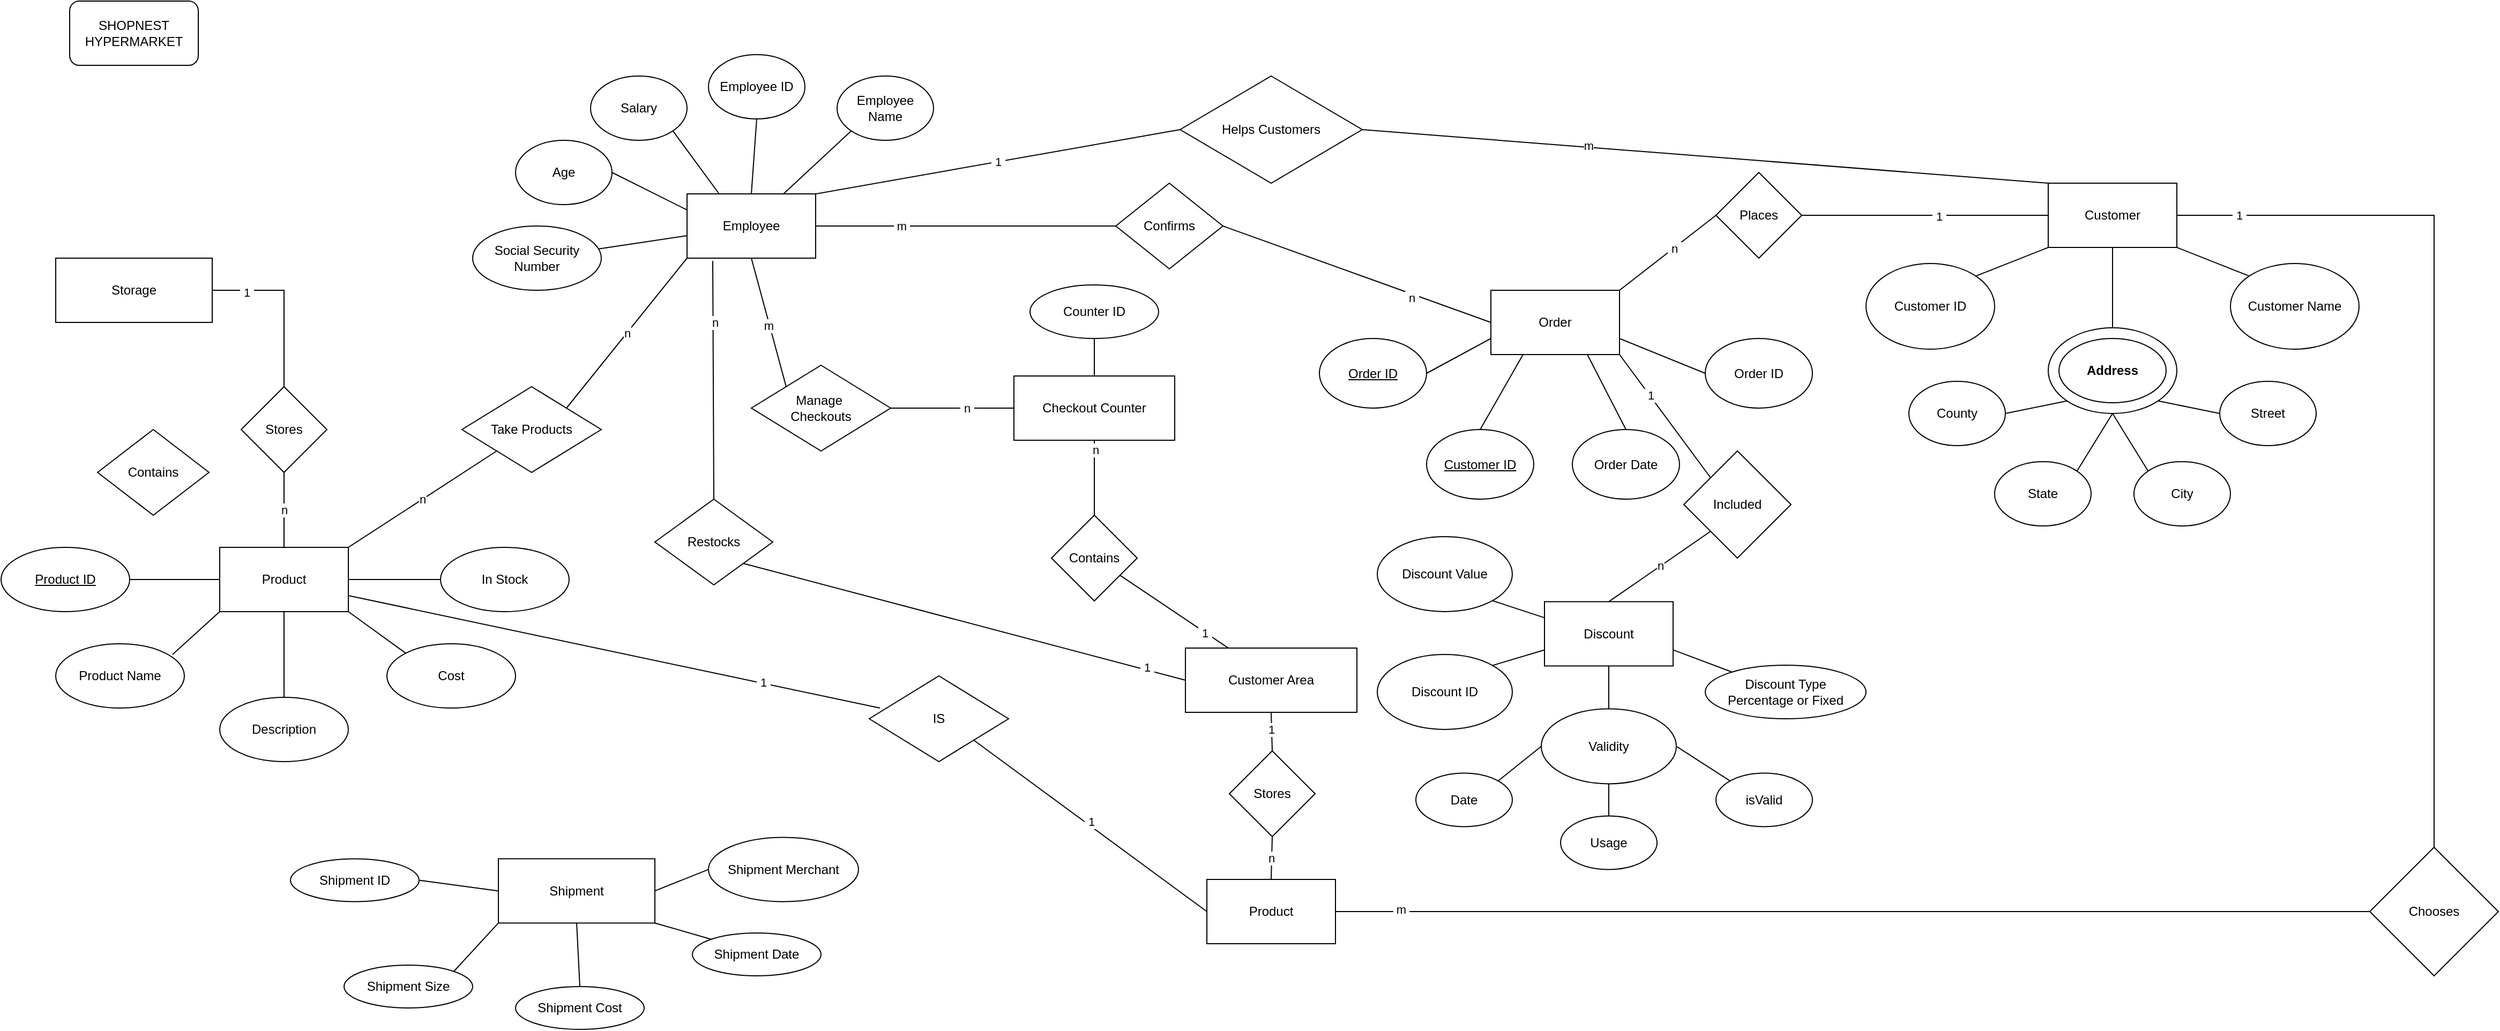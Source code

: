 <mxfile version="26.2.8">
  <diagram id="C5RBs43oDa-KdzZeNtuy" name="Page-1">
    <mxGraphModel dx="746" dy="406" grid="1" gridSize="10" guides="1" tooltips="1" connect="1" arrows="1" fold="1" page="1" pageScale="1" pageWidth="827" pageHeight="1169" math="0" shadow="0">
      <root>
        <mxCell id="WIyWlLk6GJQsqaUBKTNV-0" />
        <mxCell id="WIyWlLk6GJQsqaUBKTNV-1" parent="WIyWlLk6GJQsqaUBKTNV-0" />
        <mxCell id="JDoU0mqT-Fxx7BkTyrQs-37" value="SHOPNEST&lt;div&gt;HYPERMARKET&lt;/div&gt;" style="rounded=1;whiteSpace=wrap;html=1;" vertex="1" parent="WIyWlLk6GJQsqaUBKTNV-1">
          <mxGeometry x="354" y="30" width="120" height="60" as="geometry" />
        </mxCell>
        <mxCell id="JDoU0mqT-Fxx7BkTyrQs-38" value="Storage" style="rounded=0;whiteSpace=wrap;html=1;" vertex="1" parent="WIyWlLk6GJQsqaUBKTNV-1">
          <mxGeometry x="341" y="270" width="146" height="60" as="geometry" />
        </mxCell>
        <mxCell id="JDoU0mqT-Fxx7BkTyrQs-40" value="&lt;u&gt;Product ID&lt;/u&gt;" style="ellipse;whiteSpace=wrap;html=1;" vertex="1" parent="WIyWlLk6GJQsqaUBKTNV-1">
          <mxGeometry x="290" y="540" width="120" height="60" as="geometry" />
        </mxCell>
        <mxCell id="JDoU0mqT-Fxx7BkTyrQs-47" value="Product Name" style="ellipse;whiteSpace=wrap;html=1;" vertex="1" parent="WIyWlLk6GJQsqaUBKTNV-1">
          <mxGeometry x="341" y="630" width="120" height="60" as="geometry" />
        </mxCell>
        <mxCell id="JDoU0mqT-Fxx7BkTyrQs-48" value="Cost" style="ellipse;whiteSpace=wrap;html=1;" vertex="1" parent="WIyWlLk6GJQsqaUBKTNV-1">
          <mxGeometry x="650" y="630" width="120" height="60" as="geometry" />
        </mxCell>
        <mxCell id="JDoU0mqT-Fxx7BkTyrQs-49" value="In Stock" style="ellipse;whiteSpace=wrap;html=1;" vertex="1" parent="WIyWlLk6GJQsqaUBKTNV-1">
          <mxGeometry x="700" y="540" width="120" height="60" as="geometry" />
        </mxCell>
        <mxCell id="JDoU0mqT-Fxx7BkTyrQs-50" value="Description" style="ellipse;whiteSpace=wrap;html=1;" vertex="1" parent="WIyWlLk6GJQsqaUBKTNV-1">
          <mxGeometry x="494" y="680" width="120" height="60" as="geometry" />
        </mxCell>
        <mxCell id="JDoU0mqT-Fxx7BkTyrQs-74" style="edgeStyle=orthogonalEdgeStyle;rounded=0;orthogonalLoop=1;jettySize=auto;html=1;exitX=0.5;exitY=1;exitDx=0;exitDy=0;entryX=0.5;entryY=0;entryDx=0;entryDy=0;endArrow=none;startFill=0;" edge="1" parent="WIyWlLk6GJQsqaUBKTNV-1" source="JDoU0mqT-Fxx7BkTyrQs-58" target="JDoU0mqT-Fxx7BkTyrQs-60">
          <mxGeometry relative="1" as="geometry" />
        </mxCell>
        <mxCell id="JDoU0mqT-Fxx7BkTyrQs-170" style="edgeStyle=orthogonalEdgeStyle;rounded=0;orthogonalLoop=1;jettySize=auto;html=1;exitX=1;exitY=0.5;exitDx=0;exitDy=0;endArrow=none;startFill=0;entryX=0.5;entryY=0;entryDx=0;entryDy=0;" edge="1" parent="WIyWlLk6GJQsqaUBKTNV-1" source="JDoU0mqT-Fxx7BkTyrQs-58" target="JDoU0mqT-Fxx7BkTyrQs-172">
          <mxGeometry relative="1" as="geometry">
            <mxPoint x="2560" y="770.0" as="targetPoint" />
          </mxGeometry>
        </mxCell>
        <mxCell id="JDoU0mqT-Fxx7BkTyrQs-173" value="&amp;nbsp;1&amp;nbsp;" style="edgeLabel;html=1;align=center;verticalAlign=middle;resizable=0;points=[];" vertex="1" connectable="0" parent="JDoU0mqT-Fxx7BkTyrQs-170">
          <mxGeometry x="-0.861" relative="1" as="geometry">
            <mxPoint as="offset" />
          </mxGeometry>
        </mxCell>
        <mxCell id="JDoU0mqT-Fxx7BkTyrQs-58" value="Customer" style="rounded=0;whiteSpace=wrap;html=1;" vertex="1" parent="WIyWlLk6GJQsqaUBKTNV-1">
          <mxGeometry x="2200" y="200" width="120" height="60" as="geometry" />
        </mxCell>
        <mxCell id="JDoU0mqT-Fxx7BkTyrQs-63" value="" style="group" vertex="1" connectable="0" parent="WIyWlLk6GJQsqaUBKTNV-1">
          <mxGeometry x="2200" y="335" width="120" height="80" as="geometry" />
        </mxCell>
        <mxCell id="JDoU0mqT-Fxx7BkTyrQs-60" value="" style="ellipse;whiteSpace=wrap;html=1;fontStyle=1" vertex="1" parent="JDoU0mqT-Fxx7BkTyrQs-63">
          <mxGeometry width="120" height="80" as="geometry" />
        </mxCell>
        <mxCell id="JDoU0mqT-Fxx7BkTyrQs-59" value="Address" style="ellipse;whiteSpace=wrap;html=1;fontStyle=1" vertex="1" parent="JDoU0mqT-Fxx7BkTyrQs-63">
          <mxGeometry x="10" y="10" width="100" height="60" as="geometry" />
        </mxCell>
        <mxCell id="JDoU0mqT-Fxx7BkTyrQs-64" value="Street" style="ellipse;whiteSpace=wrap;html=1;" vertex="1" parent="WIyWlLk6GJQsqaUBKTNV-1">
          <mxGeometry x="2360" y="385" width="90" height="60" as="geometry" />
        </mxCell>
        <mxCell id="JDoU0mqT-Fxx7BkTyrQs-67" value="State" style="ellipse;whiteSpace=wrap;html=1;" vertex="1" parent="WIyWlLk6GJQsqaUBKTNV-1">
          <mxGeometry x="2150" y="460" width="90" height="60" as="geometry" />
        </mxCell>
        <mxCell id="JDoU0mqT-Fxx7BkTyrQs-68" value="City" style="ellipse;whiteSpace=wrap;html=1;" vertex="1" parent="WIyWlLk6GJQsqaUBKTNV-1">
          <mxGeometry x="2280" y="460" width="90" height="60" as="geometry" />
        </mxCell>
        <mxCell id="JDoU0mqT-Fxx7BkTyrQs-69" value="County" style="ellipse;whiteSpace=wrap;html=1;" vertex="1" parent="WIyWlLk6GJQsqaUBKTNV-1">
          <mxGeometry x="2070" y="385" width="90" height="60" as="geometry" />
        </mxCell>
        <mxCell id="JDoU0mqT-Fxx7BkTyrQs-70" value="" style="endArrow=none;html=1;rounded=0;exitX=0;exitY=1;exitDx=0;exitDy=0;entryX=1;entryY=0.5;entryDx=0;entryDy=0;startFill=0;" edge="1" parent="WIyWlLk6GJQsqaUBKTNV-1" source="JDoU0mqT-Fxx7BkTyrQs-60" target="JDoU0mqT-Fxx7BkTyrQs-69">
          <mxGeometry width="50" height="50" relative="1" as="geometry">
            <mxPoint x="1930" y="555" as="sourcePoint" />
            <mxPoint x="1980" y="505" as="targetPoint" />
          </mxGeometry>
        </mxCell>
        <mxCell id="JDoU0mqT-Fxx7BkTyrQs-71" value="" style="endArrow=none;html=1;rounded=0;exitX=1;exitY=1;exitDx=0;exitDy=0;entryX=0;entryY=0.5;entryDx=0;entryDy=0;startFill=0;" edge="1" parent="WIyWlLk6GJQsqaUBKTNV-1" source="JDoU0mqT-Fxx7BkTyrQs-60" target="JDoU0mqT-Fxx7BkTyrQs-64">
          <mxGeometry width="50" height="50" relative="1" as="geometry">
            <mxPoint x="2210" y="595" as="sourcePoint" />
            <mxPoint x="2260" y="545" as="targetPoint" />
          </mxGeometry>
        </mxCell>
        <mxCell id="JDoU0mqT-Fxx7BkTyrQs-72" value="" style="endArrow=none;html=1;rounded=0;exitX=0.5;exitY=1;exitDx=0;exitDy=0;entryX=1;entryY=0;entryDx=0;entryDy=0;startFill=0;" edge="1" parent="WIyWlLk6GJQsqaUBKTNV-1" source="JDoU0mqT-Fxx7BkTyrQs-60" target="JDoU0mqT-Fxx7BkTyrQs-67">
          <mxGeometry width="50" height="50" relative="1" as="geometry">
            <mxPoint x="2220" y="605" as="sourcePoint" />
            <mxPoint x="2270" y="555" as="targetPoint" />
          </mxGeometry>
        </mxCell>
        <mxCell id="JDoU0mqT-Fxx7BkTyrQs-73" value="" style="endArrow=none;html=1;rounded=0;exitX=0.5;exitY=1;exitDx=0;exitDy=0;entryX=0;entryY=0;entryDx=0;entryDy=0;startFill=0;" edge="1" parent="WIyWlLk6GJQsqaUBKTNV-1" source="JDoU0mqT-Fxx7BkTyrQs-60" target="JDoU0mqT-Fxx7BkTyrQs-68">
          <mxGeometry width="50" height="50" relative="1" as="geometry">
            <mxPoint x="2250" y="655" as="sourcePoint" />
            <mxPoint x="2300" y="605" as="targetPoint" />
          </mxGeometry>
        </mxCell>
        <mxCell id="JDoU0mqT-Fxx7BkTyrQs-75" value="Customer ID" style="ellipse;whiteSpace=wrap;html=1;" vertex="1" parent="WIyWlLk6GJQsqaUBKTNV-1">
          <mxGeometry x="2030" y="275" width="120" height="80" as="geometry" />
        </mxCell>
        <mxCell id="JDoU0mqT-Fxx7BkTyrQs-77" value="" style="endArrow=none;html=1;rounded=0;exitX=0;exitY=1;exitDx=0;exitDy=0;entryX=1;entryY=0;entryDx=0;entryDy=0;startFill=0;" edge="1" parent="WIyWlLk6GJQsqaUBKTNV-1" source="JDoU0mqT-Fxx7BkTyrQs-58" target="JDoU0mqT-Fxx7BkTyrQs-75">
          <mxGeometry width="50" height="50" relative="1" as="geometry">
            <mxPoint x="2290" y="355" as="sourcePoint" />
            <mxPoint x="2340" y="305" as="targetPoint" />
          </mxGeometry>
        </mxCell>
        <mxCell id="JDoU0mqT-Fxx7BkTyrQs-78" value="Customer Name" style="ellipse;whiteSpace=wrap;html=1;" vertex="1" parent="WIyWlLk6GJQsqaUBKTNV-1">
          <mxGeometry x="2370" y="275" width="120" height="80" as="geometry" />
        </mxCell>
        <mxCell id="JDoU0mqT-Fxx7BkTyrQs-79" value="" style="endArrow=none;html=1;rounded=0;exitX=1;exitY=1;exitDx=0;exitDy=0;entryX=0;entryY=0;entryDx=0;entryDy=0;startFill=0;" edge="1" parent="WIyWlLk6GJQsqaUBKTNV-1" source="JDoU0mqT-Fxx7BkTyrQs-58" target="JDoU0mqT-Fxx7BkTyrQs-78">
          <mxGeometry width="50" height="50" relative="1" as="geometry">
            <mxPoint x="2380" y="275" as="sourcePoint" />
            <mxPoint x="2430" y="225" as="targetPoint" />
          </mxGeometry>
        </mxCell>
        <mxCell id="JDoU0mqT-Fxx7BkTyrQs-81" value="Product" style="rounded=0;whiteSpace=wrap;html=1;" vertex="1" parent="WIyWlLk6GJQsqaUBKTNV-1">
          <mxGeometry x="494" y="540" width="120" height="60" as="geometry" />
        </mxCell>
        <mxCell id="JDoU0mqT-Fxx7BkTyrQs-82" value="Stores" style="rhombus;whiteSpace=wrap;html=1;" vertex="1" parent="WIyWlLk6GJQsqaUBKTNV-1">
          <mxGeometry x="514" y="390" width="80" height="80" as="geometry" />
        </mxCell>
        <mxCell id="JDoU0mqT-Fxx7BkTyrQs-195" value="" style="rounded=0;orthogonalLoop=1;jettySize=auto;html=1;endArrow=none;startFill=0;" edge="1" parent="WIyWlLk6GJQsqaUBKTNV-1" source="JDoU0mqT-Fxx7BkTyrQs-88" target="JDoU0mqT-Fxx7BkTyrQs-193">
          <mxGeometry relative="1" as="geometry" />
        </mxCell>
        <mxCell id="JDoU0mqT-Fxx7BkTyrQs-88" value="Employee" style="rounded=0;whiteSpace=wrap;html=1;" vertex="1" parent="WIyWlLk6GJQsqaUBKTNV-1">
          <mxGeometry x="930" y="210" width="120" height="60" as="geometry" />
        </mxCell>
        <mxCell id="JDoU0mqT-Fxx7BkTyrQs-89" value="Customer Area" style="rounded=0;whiteSpace=wrap;html=1;" vertex="1" parent="WIyWlLk6GJQsqaUBKTNV-1">
          <mxGeometry x="1395" y="634" width="160" height="60" as="geometry" />
        </mxCell>
        <mxCell id="JDoU0mqT-Fxx7BkTyrQs-90" value="Take Products" style="rhombus;whiteSpace=wrap;html=1;" vertex="1" parent="WIyWlLk6GJQsqaUBKTNV-1">
          <mxGeometry x="720" y="390" width="130" height="80" as="geometry" />
        </mxCell>
        <mxCell id="JDoU0mqT-Fxx7BkTyrQs-92" value="" style="endArrow=none;html=1;rounded=0;entryX=1;entryY=0.5;entryDx=0;entryDy=0;exitX=0;exitY=0.5;exitDx=0;exitDy=0;" edge="1" parent="WIyWlLk6GJQsqaUBKTNV-1" source="JDoU0mqT-Fxx7BkTyrQs-81" target="JDoU0mqT-Fxx7BkTyrQs-40">
          <mxGeometry width="50" height="50" relative="1" as="geometry">
            <mxPoint x="450" y="620" as="sourcePoint" />
            <mxPoint x="500" y="570" as="targetPoint" />
          </mxGeometry>
        </mxCell>
        <mxCell id="JDoU0mqT-Fxx7BkTyrQs-93" value="" style="endArrow=none;html=1;rounded=0;entryX=0;entryY=1;entryDx=0;entryDy=0;" edge="1" parent="WIyWlLk6GJQsqaUBKTNV-1" target="JDoU0mqT-Fxx7BkTyrQs-81">
          <mxGeometry width="50" height="50" relative="1" as="geometry">
            <mxPoint x="450" y="640" as="sourcePoint" />
            <mxPoint x="490" y="600" as="targetPoint" />
          </mxGeometry>
        </mxCell>
        <mxCell id="JDoU0mqT-Fxx7BkTyrQs-94" value="" style="endArrow=none;html=1;rounded=0;entryX=0.5;entryY=1;entryDx=0;entryDy=0;exitX=0.5;exitY=0;exitDx=0;exitDy=0;" edge="1" parent="WIyWlLk6GJQsqaUBKTNV-1" source="JDoU0mqT-Fxx7BkTyrQs-50" target="JDoU0mqT-Fxx7BkTyrQs-81">
          <mxGeometry width="50" height="50" relative="1" as="geometry">
            <mxPoint x="490" y="710" as="sourcePoint" />
            <mxPoint x="540" y="660" as="targetPoint" />
          </mxGeometry>
        </mxCell>
        <mxCell id="JDoU0mqT-Fxx7BkTyrQs-95" value="" style="endArrow=none;html=1;rounded=0;entryX=1;entryY=0.5;entryDx=0;entryDy=0;exitX=0;exitY=0.5;exitDx=0;exitDy=0;" edge="1" parent="WIyWlLk6GJQsqaUBKTNV-1" source="JDoU0mqT-Fxx7BkTyrQs-49" target="JDoU0mqT-Fxx7BkTyrQs-81">
          <mxGeometry width="50" height="50" relative="1" as="geometry">
            <mxPoint x="590" y="650" as="sourcePoint" />
            <mxPoint x="640" y="600" as="targetPoint" />
          </mxGeometry>
        </mxCell>
        <mxCell id="JDoU0mqT-Fxx7BkTyrQs-96" value="" style="endArrow=none;html=1;rounded=0;entryX=1;entryY=1;entryDx=0;entryDy=0;exitX=0;exitY=0;exitDx=0;exitDy=0;" edge="1" parent="WIyWlLk6GJQsqaUBKTNV-1" source="JDoU0mqT-Fxx7BkTyrQs-48" target="JDoU0mqT-Fxx7BkTyrQs-81">
          <mxGeometry width="50" height="50" relative="1" as="geometry">
            <mxPoint x="560" y="690" as="sourcePoint" />
            <mxPoint x="610" y="640" as="targetPoint" />
          </mxGeometry>
        </mxCell>
        <mxCell id="JDoU0mqT-Fxx7BkTyrQs-97" value="n" style="endArrow=none;html=1;rounded=0;entryX=0.5;entryY=1;entryDx=0;entryDy=0;exitX=0.5;exitY=0;exitDx=0;exitDy=0;" edge="1" parent="WIyWlLk6GJQsqaUBKTNV-1" source="JDoU0mqT-Fxx7BkTyrQs-81" target="JDoU0mqT-Fxx7BkTyrQs-82">
          <mxGeometry width="50" height="50" relative="1" as="geometry">
            <mxPoint x="550" y="530" as="sourcePoint" />
            <mxPoint x="450" y="480" as="targetPoint" />
          </mxGeometry>
        </mxCell>
        <mxCell id="JDoU0mqT-Fxx7BkTyrQs-98" value="" style="endArrow=none;html=1;rounded=0;exitX=1;exitY=0.5;exitDx=0;exitDy=0;entryX=0.5;entryY=0;entryDx=0;entryDy=0;" edge="1" parent="WIyWlLk6GJQsqaUBKTNV-1" source="JDoU0mqT-Fxx7BkTyrQs-38" target="JDoU0mqT-Fxx7BkTyrQs-82">
          <mxGeometry width="50" height="50" relative="1" as="geometry">
            <mxPoint x="610" y="390" as="sourcePoint" />
            <mxPoint x="660" y="340" as="targetPoint" />
            <Array as="points">
              <mxPoint x="554" y="300" />
            </Array>
          </mxGeometry>
        </mxCell>
        <mxCell id="JDoU0mqT-Fxx7BkTyrQs-100" value="&amp;nbsp;1&amp;nbsp;" style="edgeLabel;html=1;align=center;verticalAlign=middle;resizable=0;points=[];" vertex="1" connectable="0" parent="JDoU0mqT-Fxx7BkTyrQs-98">
          <mxGeometry x="-0.595" y="-2" relative="1" as="geometry">
            <mxPoint as="offset" />
          </mxGeometry>
        </mxCell>
        <mxCell id="JDoU0mqT-Fxx7BkTyrQs-101" value="n" style="endArrow=none;html=1;rounded=0;exitX=1;exitY=0;exitDx=0;exitDy=0;entryX=0;entryY=1;entryDx=0;entryDy=0;" edge="1" parent="WIyWlLk6GJQsqaUBKTNV-1" source="JDoU0mqT-Fxx7BkTyrQs-81" target="JDoU0mqT-Fxx7BkTyrQs-90">
          <mxGeometry width="50" height="50" relative="1" as="geometry">
            <mxPoint x="710" y="500" as="sourcePoint" />
            <mxPoint x="760" y="450" as="targetPoint" />
          </mxGeometry>
        </mxCell>
        <mxCell id="JDoU0mqT-Fxx7BkTyrQs-102" value="n" style="endArrow=none;html=1;rounded=0;exitX=1;exitY=0;exitDx=0;exitDy=0;entryX=0;entryY=1;entryDx=0;entryDy=0;" edge="1" parent="WIyWlLk6GJQsqaUBKTNV-1">
          <mxGeometry width="50" height="50" relative="1" as="geometry">
            <mxPoint x="817.5" y="410" as="sourcePoint" />
            <mxPoint x="930.0" y="270" as="targetPoint" />
          </mxGeometry>
        </mxCell>
        <mxCell id="JDoU0mqT-Fxx7BkTyrQs-103" value="Restocks" style="rhombus;whiteSpace=wrap;html=1;" vertex="1" parent="WIyWlLk6GJQsqaUBKTNV-1">
          <mxGeometry x="900" y="495" width="110" height="80" as="geometry" />
        </mxCell>
        <mxCell id="JDoU0mqT-Fxx7BkTyrQs-104" value="" style="endArrow=none;html=1;rounded=0;entryX=0.2;entryY=1.043;entryDx=0;entryDy=0;exitX=0.5;exitY=0;exitDx=0;exitDy=0;entryPerimeter=0;" edge="1" parent="WIyWlLk6GJQsqaUBKTNV-1" source="JDoU0mqT-Fxx7BkTyrQs-103" target="JDoU0mqT-Fxx7BkTyrQs-88">
          <mxGeometry width="50" height="50" relative="1" as="geometry">
            <mxPoint x="710" y="500" as="sourcePoint" />
            <mxPoint x="760" y="450" as="targetPoint" />
          </mxGeometry>
        </mxCell>
        <mxCell id="JDoU0mqT-Fxx7BkTyrQs-168" value="n" style="edgeLabel;html=1;align=center;verticalAlign=middle;resizable=0;points=[];" vertex="1" connectable="0" parent="JDoU0mqT-Fxx7BkTyrQs-104">
          <mxGeometry x="0.495" y="-4" relative="1" as="geometry">
            <mxPoint x="-3" y="1" as="offset" />
          </mxGeometry>
        </mxCell>
        <mxCell id="JDoU0mqT-Fxx7BkTyrQs-174" style="edgeStyle=orthogonalEdgeStyle;rounded=0;orthogonalLoop=1;jettySize=auto;html=1;exitX=1;exitY=0.5;exitDx=0;exitDy=0;entryX=0;entryY=0.5;entryDx=0;entryDy=0;endArrow=none;startFill=0;" edge="1" parent="WIyWlLk6GJQsqaUBKTNV-1" source="JDoU0mqT-Fxx7BkTyrQs-108" target="JDoU0mqT-Fxx7BkTyrQs-172">
          <mxGeometry relative="1" as="geometry" />
        </mxCell>
        <mxCell id="JDoU0mqT-Fxx7BkTyrQs-175" value="&amp;nbsp;m&amp;nbsp;" style="edgeLabel;html=1;align=center;verticalAlign=middle;resizable=0;points=[];" vertex="1" connectable="0" parent="JDoU0mqT-Fxx7BkTyrQs-174">
          <mxGeometry x="-0.874" y="2" relative="1" as="geometry">
            <mxPoint as="offset" />
          </mxGeometry>
        </mxCell>
        <mxCell id="JDoU0mqT-Fxx7BkTyrQs-108" value="Product" style="rounded=0;whiteSpace=wrap;html=1;" vertex="1" parent="WIyWlLk6GJQsqaUBKTNV-1">
          <mxGeometry x="1415" y="850" width="120" height="60" as="geometry" />
        </mxCell>
        <mxCell id="JDoU0mqT-Fxx7BkTyrQs-109" value="IS" style="rhombus;whiteSpace=wrap;html=1;" vertex="1" parent="WIyWlLk6GJQsqaUBKTNV-1">
          <mxGeometry x="1100" y="660" width="130" height="80" as="geometry" />
        </mxCell>
        <mxCell id="JDoU0mqT-Fxx7BkTyrQs-110" value="" style="endArrow=none;html=1;rounded=0;exitX=1;exitY=1;exitDx=0;exitDy=0;entryX=0;entryY=0.5;entryDx=0;entryDy=0;" edge="1" parent="WIyWlLk6GJQsqaUBKTNV-1" source="JDoU0mqT-Fxx7BkTyrQs-109" target="JDoU0mqT-Fxx7BkTyrQs-108">
          <mxGeometry width="50" height="50" relative="1" as="geometry">
            <mxPoint x="960" y="690" as="sourcePoint" />
            <mxPoint x="1010" y="640" as="targetPoint" />
          </mxGeometry>
        </mxCell>
        <mxCell id="JDoU0mqT-Fxx7BkTyrQs-111" value="&amp;nbsp;1&amp;nbsp;" style="edgeLabel;html=1;align=center;verticalAlign=middle;resizable=0;points=[];" vertex="1" connectable="0" parent="JDoU0mqT-Fxx7BkTyrQs-110">
          <mxGeometry x="-0.015" y="4" relative="1" as="geometry">
            <mxPoint as="offset" />
          </mxGeometry>
        </mxCell>
        <mxCell id="JDoU0mqT-Fxx7BkTyrQs-112" value="" style="endArrow=none;html=1;rounded=0;exitX=0.077;exitY=0.375;exitDx=0;exitDy=0;entryX=1;entryY=0.75;entryDx=0;entryDy=0;exitPerimeter=0;" edge="1" parent="WIyWlLk6GJQsqaUBKTNV-1" source="JDoU0mqT-Fxx7BkTyrQs-109" target="JDoU0mqT-Fxx7BkTyrQs-81">
          <mxGeometry width="50" height="50" relative="1" as="geometry">
            <mxPoint x="960" y="690" as="sourcePoint" />
            <mxPoint x="1010" y="640" as="targetPoint" />
          </mxGeometry>
        </mxCell>
        <mxCell id="JDoU0mqT-Fxx7BkTyrQs-113" value="&amp;nbsp;1&amp;nbsp;" style="edgeLabel;html=1;align=center;verticalAlign=middle;resizable=0;points=[];" vertex="1" connectable="0" parent="JDoU0mqT-Fxx7BkTyrQs-112">
          <mxGeometry x="-0.559" y="-1" relative="1" as="geometry">
            <mxPoint as="offset" />
          </mxGeometry>
        </mxCell>
        <mxCell id="JDoU0mqT-Fxx7BkTyrQs-114" value="" style="endArrow=none;html=1;rounded=0;entryX=0.5;entryY=1;entryDx=0;entryDy=0;exitX=0.5;exitY=0;exitDx=0;exitDy=0;" edge="1" parent="WIyWlLk6GJQsqaUBKTNV-1" source="JDoU0mqT-Fxx7BkTyrQs-122" target="JDoU0mqT-Fxx7BkTyrQs-89">
          <mxGeometry width="50" height="50" relative="1" as="geometry">
            <mxPoint x="1265" y="820" as="sourcePoint" />
            <mxPoint x="1315" y="770" as="targetPoint" />
          </mxGeometry>
        </mxCell>
        <mxCell id="JDoU0mqT-Fxx7BkTyrQs-123" value="1" style="edgeLabel;html=1;align=center;verticalAlign=middle;resizable=0;points=[];" vertex="1" connectable="0" parent="JDoU0mqT-Fxx7BkTyrQs-114">
          <mxGeometry x="0.854" relative="1" as="geometry">
            <mxPoint y="13" as="offset" />
          </mxGeometry>
        </mxCell>
        <mxCell id="JDoU0mqT-Fxx7BkTyrQs-115" value="Helps Customers" style="rhombus;whiteSpace=wrap;html=1;" vertex="1" parent="WIyWlLk6GJQsqaUBKTNV-1">
          <mxGeometry x="1390" y="100" width="170" height="100" as="geometry" />
        </mxCell>
        <mxCell id="JDoU0mqT-Fxx7BkTyrQs-116" value="&amp;nbsp;1&amp;nbsp;" style="endArrow=none;html=1;rounded=0;exitX=1;exitY=0;exitDx=0;exitDy=0;entryX=0;entryY=0.5;entryDx=0;entryDy=0;" edge="1" parent="WIyWlLk6GJQsqaUBKTNV-1" source="JDoU0mqT-Fxx7BkTyrQs-88" target="JDoU0mqT-Fxx7BkTyrQs-115">
          <mxGeometry width="50" height="50" relative="1" as="geometry">
            <mxPoint x="1030" y="480" as="sourcePoint" />
            <mxPoint x="1080" y="430" as="targetPoint" />
          </mxGeometry>
        </mxCell>
        <mxCell id="JDoU0mqT-Fxx7BkTyrQs-118" value="" style="endArrow=none;html=1;rounded=0;exitX=0;exitY=0;exitDx=0;exitDy=0;entryX=1;entryY=0.5;entryDx=0;entryDy=0;" edge="1" parent="WIyWlLk6GJQsqaUBKTNV-1" source="JDoU0mqT-Fxx7BkTyrQs-58" target="JDoU0mqT-Fxx7BkTyrQs-115">
          <mxGeometry width="50" height="50" relative="1" as="geometry">
            <mxPoint x="1225" y="890" as="sourcePoint" />
            <mxPoint x="1565" y="430" as="targetPoint" />
          </mxGeometry>
        </mxCell>
        <mxCell id="JDoU0mqT-Fxx7BkTyrQs-119" value="m" style="edgeLabel;html=1;align=center;verticalAlign=middle;resizable=0;points=[];" vertex="1" connectable="0" parent="JDoU0mqT-Fxx7BkTyrQs-118">
          <mxGeometry x="0.406" y="4" relative="1" as="geometry">
            <mxPoint x="21" y="-4" as="offset" />
          </mxGeometry>
        </mxCell>
        <mxCell id="JDoU0mqT-Fxx7BkTyrQs-125" value="" style="endArrow=none;html=1;rounded=0;entryX=0.5;entryY=1;entryDx=0;entryDy=0;exitX=0.5;exitY=0;exitDx=0;exitDy=0;" edge="1" parent="WIyWlLk6GJQsqaUBKTNV-1" source="JDoU0mqT-Fxx7BkTyrQs-108" target="JDoU0mqT-Fxx7BkTyrQs-122">
          <mxGeometry width="50" height="50" relative="1" as="geometry">
            <mxPoint x="1475" y="850" as="sourcePoint" />
            <mxPoint x="1475" y="694" as="targetPoint" />
          </mxGeometry>
        </mxCell>
        <mxCell id="JDoU0mqT-Fxx7BkTyrQs-127" value="n" style="edgeLabel;html=1;align=center;verticalAlign=middle;resizable=0;points=[];" vertex="1" connectable="0" parent="JDoU0mqT-Fxx7BkTyrQs-125">
          <mxGeometry x="-0.661" relative="1" as="geometry">
            <mxPoint y="-13" as="offset" />
          </mxGeometry>
        </mxCell>
        <mxCell id="JDoU0mqT-Fxx7BkTyrQs-122" value="Stores" style="rhombus;whiteSpace=wrap;html=1;" vertex="1" parent="WIyWlLk6GJQsqaUBKTNV-1">
          <mxGeometry x="1436" y="730" width="80" height="80" as="geometry" />
        </mxCell>
        <mxCell id="JDoU0mqT-Fxx7BkTyrQs-130" value="" style="endArrow=none;html=1;rounded=0;entryX=0.25;entryY=0;entryDx=0;entryDy=0;" edge="1" parent="WIyWlLk6GJQsqaUBKTNV-1" source="JDoU0mqT-Fxx7BkTyrQs-133" target="JDoU0mqT-Fxx7BkTyrQs-89">
          <mxGeometry width="50" height="50" relative="1" as="geometry">
            <mxPoint x="1761.134" y="822.709" as="sourcePoint" />
            <mxPoint x="1595" y="740" as="targetPoint" />
          </mxGeometry>
        </mxCell>
        <mxCell id="JDoU0mqT-Fxx7BkTyrQs-138" value="&amp;nbsp;1&amp;nbsp;" style="edgeLabel;html=1;align=center;verticalAlign=middle;resizable=0;points=[];" vertex="1" connectable="0" parent="JDoU0mqT-Fxx7BkTyrQs-130">
          <mxGeometry x="0.546" y="-1" relative="1" as="geometry">
            <mxPoint x="1" as="offset" />
          </mxGeometry>
        </mxCell>
        <mxCell id="JDoU0mqT-Fxx7BkTyrQs-131" value="Checkout Counter" style="rounded=0;whiteSpace=wrap;html=1;" vertex="1" parent="WIyWlLk6GJQsqaUBKTNV-1">
          <mxGeometry x="1235" y="380" width="150" height="60" as="geometry" />
        </mxCell>
        <mxCell id="JDoU0mqT-Fxx7BkTyrQs-132" value="" style="endArrow=none;html=1;rounded=0;entryX=0.5;entryY=0;entryDx=0;entryDy=0;" edge="1" parent="WIyWlLk6GJQsqaUBKTNV-1" source="JDoU0mqT-Fxx7BkTyrQs-131" target="JDoU0mqT-Fxx7BkTyrQs-133">
          <mxGeometry width="50" height="50" relative="1" as="geometry">
            <mxPoint x="1478" y="673" as="sourcePoint" />
            <mxPoint x="1320" y="574" as="targetPoint" />
          </mxGeometry>
        </mxCell>
        <mxCell id="JDoU0mqT-Fxx7BkTyrQs-141" value="&amp;nbsp;n&amp;nbsp;" style="edgeLabel;html=1;align=center;verticalAlign=middle;resizable=0;points=[];" vertex="1" connectable="0" parent="JDoU0mqT-Fxx7BkTyrQs-132">
          <mxGeometry x="-0.752" y="1" relative="1" as="geometry">
            <mxPoint as="offset" />
          </mxGeometry>
        </mxCell>
        <mxCell id="JDoU0mqT-Fxx7BkTyrQs-133" value="Contains" style="rhombus;whiteSpace=wrap;html=1;" vertex="1" parent="WIyWlLk6GJQsqaUBKTNV-1">
          <mxGeometry x="1270" y="510" width="80" height="80" as="geometry" />
        </mxCell>
        <mxCell id="JDoU0mqT-Fxx7BkTyrQs-137" value="" style="endArrow=none;html=1;rounded=0;exitX=1;exitY=1;exitDx=0;exitDy=0;entryX=0;entryY=0.5;entryDx=0;entryDy=0;" edge="1" parent="WIyWlLk6GJQsqaUBKTNV-1" source="JDoU0mqT-Fxx7BkTyrQs-103" target="JDoU0mqT-Fxx7BkTyrQs-89">
          <mxGeometry width="50" height="50" relative="1" as="geometry">
            <mxPoint x="1200" y="510" as="sourcePoint" />
            <mxPoint x="1250" y="460" as="targetPoint" />
          </mxGeometry>
        </mxCell>
        <mxCell id="JDoU0mqT-Fxx7BkTyrQs-169" value="&amp;nbsp;1&amp;nbsp;" style="edgeLabel;html=1;align=center;verticalAlign=middle;resizable=0;points=[];" vertex="1" connectable="0" parent="JDoU0mqT-Fxx7BkTyrQs-137">
          <mxGeometry x="0.822" y="3" relative="1" as="geometry">
            <mxPoint as="offset" />
          </mxGeometry>
        </mxCell>
        <mxCell id="JDoU0mqT-Fxx7BkTyrQs-139" value="Manage&amp;nbsp;&lt;div&gt;Checkouts&lt;/div&gt;" style="rhombus;whiteSpace=wrap;html=1;" vertex="1" parent="WIyWlLk6GJQsqaUBKTNV-1">
          <mxGeometry x="990" y="370" width="130" height="80" as="geometry" />
        </mxCell>
        <mxCell id="JDoU0mqT-Fxx7BkTyrQs-140" value="" style="endArrow=none;html=1;rounded=0;entryX=0.5;entryY=1;entryDx=0;entryDy=0;exitX=0;exitY=0;exitDx=0;exitDy=0;" edge="1" parent="WIyWlLk6GJQsqaUBKTNV-1" source="JDoU0mqT-Fxx7BkTyrQs-139" target="JDoU0mqT-Fxx7BkTyrQs-88">
          <mxGeometry width="50" height="50" relative="1" as="geometry">
            <mxPoint x="900" y="430" as="sourcePoint" />
            <mxPoint x="950" y="380" as="targetPoint" />
          </mxGeometry>
        </mxCell>
        <mxCell id="JDoU0mqT-Fxx7BkTyrQs-142" value="m" style="edgeLabel;html=1;align=center;verticalAlign=middle;resizable=0;points=[];" vertex="1" connectable="0" parent="JDoU0mqT-Fxx7BkTyrQs-140">
          <mxGeometry x="-0.04" y="1" relative="1" as="geometry">
            <mxPoint as="offset" />
          </mxGeometry>
        </mxCell>
        <mxCell id="JDoU0mqT-Fxx7BkTyrQs-143" value="" style="endArrow=none;html=1;rounded=0;exitX=1;exitY=0.5;exitDx=0;exitDy=0;entryX=0;entryY=0.5;entryDx=0;entryDy=0;" edge="1" parent="WIyWlLk6GJQsqaUBKTNV-1" source="JDoU0mqT-Fxx7BkTyrQs-139" target="JDoU0mqT-Fxx7BkTyrQs-131">
          <mxGeometry width="50" height="50" relative="1" as="geometry">
            <mxPoint x="1100" y="500" as="sourcePoint" />
            <mxPoint x="1150" y="450" as="targetPoint" />
          </mxGeometry>
        </mxCell>
        <mxCell id="JDoU0mqT-Fxx7BkTyrQs-144" value="&amp;nbsp;n&amp;nbsp;" style="edgeLabel;html=1;align=center;verticalAlign=middle;resizable=0;points=[];" vertex="1" connectable="0" parent="JDoU0mqT-Fxx7BkTyrQs-143">
          <mxGeometry x="0.223" relative="1" as="geometry">
            <mxPoint as="offset" />
          </mxGeometry>
        </mxCell>
        <mxCell id="JDoU0mqT-Fxx7BkTyrQs-145" value="Counter ID" style="ellipse;whiteSpace=wrap;html=1;" vertex="1" parent="WIyWlLk6GJQsqaUBKTNV-1">
          <mxGeometry x="1250" y="295" width="120" height="50" as="geometry" />
        </mxCell>
        <mxCell id="JDoU0mqT-Fxx7BkTyrQs-146" value="" style="endArrow=none;html=1;rounded=0;exitX=0.5;exitY=0;exitDx=0;exitDy=0;entryX=0.5;entryY=1;entryDx=0;entryDy=0;" edge="1" parent="WIyWlLk6GJQsqaUBKTNV-1" source="JDoU0mqT-Fxx7BkTyrQs-131" target="JDoU0mqT-Fxx7BkTyrQs-145">
          <mxGeometry width="50" height="50" relative="1" as="geometry">
            <mxPoint x="1310" y="370" as="sourcePoint" />
            <mxPoint x="1360" y="320" as="targetPoint" />
          </mxGeometry>
        </mxCell>
        <mxCell id="JDoU0mqT-Fxx7BkTyrQs-147" value="Order" style="rounded=0;whiteSpace=wrap;html=1;" vertex="1" parent="WIyWlLk6GJQsqaUBKTNV-1">
          <mxGeometry x="1680" y="300" width="120" height="60" as="geometry" />
        </mxCell>
        <mxCell id="JDoU0mqT-Fxx7BkTyrQs-148" value="Places" style="rhombus;whiteSpace=wrap;html=1;" vertex="1" parent="WIyWlLk6GJQsqaUBKTNV-1">
          <mxGeometry x="1890" y="190" width="80" height="80" as="geometry" />
        </mxCell>
        <mxCell id="JDoU0mqT-Fxx7BkTyrQs-149" value="&lt;u&gt;Order ID&lt;/u&gt;" style="ellipse;whiteSpace=wrap;html=1;" vertex="1" parent="WIyWlLk6GJQsqaUBKTNV-1">
          <mxGeometry x="1520" y="345" width="100" height="65" as="geometry" />
        </mxCell>
        <mxCell id="JDoU0mqT-Fxx7BkTyrQs-150" value="&lt;u&gt;Customer ID&lt;/u&gt;" style="ellipse;whiteSpace=wrap;html=1;" vertex="1" parent="WIyWlLk6GJQsqaUBKTNV-1">
          <mxGeometry x="1620" y="430" width="100" height="65" as="geometry" />
        </mxCell>
        <mxCell id="JDoU0mqT-Fxx7BkTyrQs-151" value="Order Date" style="ellipse;whiteSpace=wrap;html=1;" vertex="1" parent="WIyWlLk6GJQsqaUBKTNV-1">
          <mxGeometry x="1756" y="430" width="100" height="65" as="geometry" />
        </mxCell>
        <mxCell id="JDoU0mqT-Fxx7BkTyrQs-152" value="Order ID" style="ellipse;whiteSpace=wrap;html=1;" vertex="1" parent="WIyWlLk6GJQsqaUBKTNV-1">
          <mxGeometry x="1880" y="345" width="100" height="65" as="geometry" />
        </mxCell>
        <mxCell id="JDoU0mqT-Fxx7BkTyrQs-154" value="" style="endArrow=none;html=1;rounded=0;exitX=1;exitY=0.5;exitDx=0;exitDy=0;entryX=0;entryY=0.5;entryDx=0;entryDy=0;" edge="1" parent="WIyWlLk6GJQsqaUBKTNV-1" source="JDoU0mqT-Fxx7BkTyrQs-148" target="JDoU0mqT-Fxx7BkTyrQs-58">
          <mxGeometry width="50" height="50" relative="1" as="geometry">
            <mxPoint x="2080" y="255" as="sourcePoint" />
            <mxPoint x="2130" y="205" as="targetPoint" />
          </mxGeometry>
        </mxCell>
        <mxCell id="JDoU0mqT-Fxx7BkTyrQs-160" value="&amp;nbsp;1&amp;nbsp;" style="edgeLabel;html=1;align=center;verticalAlign=middle;resizable=0;points=[];" vertex="1" connectable="0" parent="JDoU0mqT-Fxx7BkTyrQs-154">
          <mxGeometry x="0.119" y="-1" relative="1" as="geometry">
            <mxPoint x="-1" as="offset" />
          </mxGeometry>
        </mxCell>
        <mxCell id="JDoU0mqT-Fxx7BkTyrQs-156" value="" style="endArrow=none;html=1;rounded=0;entryX=0;entryY=0.5;entryDx=0;entryDy=0;exitX=1;exitY=0;exitDx=0;exitDy=0;" edge="1" parent="WIyWlLk6GJQsqaUBKTNV-1" source="JDoU0mqT-Fxx7BkTyrQs-147" target="JDoU0mqT-Fxx7BkTyrQs-148">
          <mxGeometry width="50" height="50" relative="1" as="geometry">
            <mxPoint x="1856" y="320" as="sourcePoint" />
            <mxPoint x="1906" y="270" as="targetPoint" />
          </mxGeometry>
        </mxCell>
        <mxCell id="JDoU0mqT-Fxx7BkTyrQs-161" value="&amp;nbsp;n&amp;nbsp;" style="edgeLabel;html=1;align=center;verticalAlign=middle;resizable=0;points=[];" vertex="1" connectable="0" parent="JDoU0mqT-Fxx7BkTyrQs-156">
          <mxGeometry x="0.131" y="-1" relative="1" as="geometry">
            <mxPoint x="-1" as="offset" />
          </mxGeometry>
        </mxCell>
        <mxCell id="JDoU0mqT-Fxx7BkTyrQs-157" value="Confirms" style="rhombus;whiteSpace=wrap;html=1;" vertex="1" parent="WIyWlLk6GJQsqaUBKTNV-1">
          <mxGeometry x="1330" y="200" width="100" height="80" as="geometry" />
        </mxCell>
        <mxCell id="JDoU0mqT-Fxx7BkTyrQs-158" value="" style="endArrow=none;html=1;rounded=0;exitX=1;exitY=0.5;exitDx=0;exitDy=0;entryX=0;entryY=0.5;entryDx=0;entryDy=0;" edge="1" parent="WIyWlLk6GJQsqaUBKTNV-1" source="JDoU0mqT-Fxx7BkTyrQs-88" target="JDoU0mqT-Fxx7BkTyrQs-157">
          <mxGeometry width="50" height="50" relative="1" as="geometry">
            <mxPoint x="1130" y="290" as="sourcePoint" />
            <mxPoint x="1180" y="240" as="targetPoint" />
          </mxGeometry>
        </mxCell>
        <mxCell id="JDoU0mqT-Fxx7BkTyrQs-166" value="&amp;nbsp;m&amp;nbsp;" style="edgeLabel;html=1;align=center;verticalAlign=middle;resizable=0;points=[];" vertex="1" connectable="0" parent="JDoU0mqT-Fxx7BkTyrQs-158">
          <mxGeometry x="-0.428" relative="1" as="geometry">
            <mxPoint as="offset" />
          </mxGeometry>
        </mxCell>
        <mxCell id="JDoU0mqT-Fxx7BkTyrQs-159" value="" style="endArrow=none;html=1;rounded=0;exitX=1;exitY=0.5;exitDx=0;exitDy=0;entryX=0;entryY=0.5;entryDx=0;entryDy=0;" edge="1" parent="WIyWlLk6GJQsqaUBKTNV-1" source="JDoU0mqT-Fxx7BkTyrQs-157" target="JDoU0mqT-Fxx7BkTyrQs-147">
          <mxGeometry width="50" height="50" relative="1" as="geometry">
            <mxPoint x="1510" y="280" as="sourcePoint" />
            <mxPoint x="1560" y="230" as="targetPoint" />
          </mxGeometry>
        </mxCell>
        <mxCell id="JDoU0mqT-Fxx7BkTyrQs-167" value="&amp;nbsp;n&amp;nbsp;" style="edgeLabel;html=1;align=center;verticalAlign=middle;resizable=0;points=[];" vertex="1" connectable="0" parent="JDoU0mqT-Fxx7BkTyrQs-159">
          <mxGeometry x="0.412" y="-3" relative="1" as="geometry">
            <mxPoint as="offset" />
          </mxGeometry>
        </mxCell>
        <mxCell id="JDoU0mqT-Fxx7BkTyrQs-162" value="" style="endArrow=none;html=1;rounded=0;entryX=0;entryY=0.75;entryDx=0;entryDy=0;exitX=1;exitY=0.5;exitDx=0;exitDy=0;" edge="1" parent="WIyWlLk6GJQsqaUBKTNV-1" source="JDoU0mqT-Fxx7BkTyrQs-149" target="JDoU0mqT-Fxx7BkTyrQs-147">
          <mxGeometry width="50" height="50" relative="1" as="geometry">
            <mxPoint x="1620" y="400" as="sourcePoint" />
            <mxPoint x="1670" y="350" as="targetPoint" />
          </mxGeometry>
        </mxCell>
        <mxCell id="JDoU0mqT-Fxx7BkTyrQs-163" value="" style="endArrow=none;html=1;rounded=0;entryX=0.25;entryY=1;entryDx=0;entryDy=0;exitX=0.5;exitY=0;exitDx=0;exitDy=0;" edge="1" parent="WIyWlLk6GJQsqaUBKTNV-1" source="JDoU0mqT-Fxx7BkTyrQs-150" target="JDoU0mqT-Fxx7BkTyrQs-147">
          <mxGeometry width="50" height="50" relative="1" as="geometry">
            <mxPoint x="1670" y="470" as="sourcePoint" />
            <mxPoint x="1720" y="420" as="targetPoint" />
          </mxGeometry>
        </mxCell>
        <mxCell id="JDoU0mqT-Fxx7BkTyrQs-164" value="" style="endArrow=none;html=1;rounded=0;entryX=0.75;entryY=1;entryDx=0;entryDy=0;exitX=0.5;exitY=0;exitDx=0;exitDy=0;" edge="1" parent="WIyWlLk6GJQsqaUBKTNV-1" source="JDoU0mqT-Fxx7BkTyrQs-151" target="JDoU0mqT-Fxx7BkTyrQs-147">
          <mxGeometry width="50" height="50" relative="1" as="geometry">
            <mxPoint x="1780" y="430" as="sourcePoint" />
            <mxPoint x="1830" y="380" as="targetPoint" />
          </mxGeometry>
        </mxCell>
        <mxCell id="JDoU0mqT-Fxx7BkTyrQs-165" value="" style="endArrow=none;html=1;rounded=0;entryX=1;entryY=0.75;entryDx=0;entryDy=0;exitX=0;exitY=0.5;exitDx=0;exitDy=0;" edge="1" parent="WIyWlLk6GJQsqaUBKTNV-1" source="JDoU0mqT-Fxx7BkTyrQs-152" target="JDoU0mqT-Fxx7BkTyrQs-147">
          <mxGeometry width="50" height="50" relative="1" as="geometry">
            <mxPoint x="1900" y="530" as="sourcePoint" />
            <mxPoint x="1950" y="480" as="targetPoint" />
          </mxGeometry>
        </mxCell>
        <mxCell id="JDoU0mqT-Fxx7BkTyrQs-172" value="Chooses" style="rhombus;whiteSpace=wrap;html=1;" vertex="1" parent="WIyWlLk6GJQsqaUBKTNV-1">
          <mxGeometry x="2500" y="820" width="120" height="120" as="geometry" />
        </mxCell>
        <mxCell id="JDoU0mqT-Fxx7BkTyrQs-177" value="Discount" style="rounded=0;whiteSpace=wrap;html=1;" vertex="1" parent="WIyWlLk6GJQsqaUBKTNV-1">
          <mxGeometry x="1730" y="590.71" width="120" height="60" as="geometry" />
        </mxCell>
        <mxCell id="JDoU0mqT-Fxx7BkTyrQs-178" value="Validity" style="ellipse;whiteSpace=wrap;html=1;" vertex="1" parent="WIyWlLk6GJQsqaUBKTNV-1">
          <mxGeometry x="1727" y="690.71" width="126" height="70" as="geometry" />
        </mxCell>
        <mxCell id="JDoU0mqT-Fxx7BkTyrQs-180" value="Date" style="ellipse;whiteSpace=wrap;html=1;" vertex="1" parent="WIyWlLk6GJQsqaUBKTNV-1">
          <mxGeometry x="1610" y="750.71" width="90" height="50" as="geometry" />
        </mxCell>
        <mxCell id="JDoU0mqT-Fxx7BkTyrQs-182" value="Usage" style="ellipse;whiteSpace=wrap;html=1;" vertex="1" parent="WIyWlLk6GJQsqaUBKTNV-1">
          <mxGeometry x="1745" y="790.71" width="90" height="50" as="geometry" />
        </mxCell>
        <mxCell id="JDoU0mqT-Fxx7BkTyrQs-184" value="isValid" style="ellipse;whiteSpace=wrap;html=1;" vertex="1" parent="WIyWlLk6GJQsqaUBKTNV-1">
          <mxGeometry x="1890" y="750.71" width="90" height="50" as="geometry" />
        </mxCell>
        <mxCell id="JDoU0mqT-Fxx7BkTyrQs-185" value="" style="endArrow=none;html=1;rounded=0;entryX=0.5;entryY=1;entryDx=0;entryDy=0;exitX=0.5;exitY=0;exitDx=0;exitDy=0;" edge="1" parent="WIyWlLk6GJQsqaUBKTNV-1" source="JDoU0mqT-Fxx7BkTyrQs-182" target="JDoU0mqT-Fxx7BkTyrQs-178">
          <mxGeometry width="50" height="50" relative="1" as="geometry">
            <mxPoint x="1700" y="700.71" as="sourcePoint" />
            <mxPoint x="1750" y="650.71" as="targetPoint" />
          </mxGeometry>
        </mxCell>
        <mxCell id="JDoU0mqT-Fxx7BkTyrQs-186" value="" style="endArrow=none;html=1;rounded=0;exitX=1;exitY=0;exitDx=0;exitDy=0;entryX=0;entryY=0.5;entryDx=0;entryDy=0;" edge="1" parent="WIyWlLk6GJQsqaUBKTNV-1" source="JDoU0mqT-Fxx7BkTyrQs-180" target="JDoU0mqT-Fxx7BkTyrQs-178">
          <mxGeometry width="50" height="50" relative="1" as="geometry">
            <mxPoint x="1700" y="700.71" as="sourcePoint" />
            <mxPoint x="1750" y="650.71" as="targetPoint" />
          </mxGeometry>
        </mxCell>
        <mxCell id="JDoU0mqT-Fxx7BkTyrQs-187" value="" style="endArrow=none;html=1;rounded=0;exitX=1;exitY=0.5;exitDx=0;exitDy=0;entryX=0;entryY=0;entryDx=0;entryDy=0;" edge="1" parent="WIyWlLk6GJQsqaUBKTNV-1" source="JDoU0mqT-Fxx7BkTyrQs-178" target="JDoU0mqT-Fxx7BkTyrQs-184">
          <mxGeometry width="50" height="50" relative="1" as="geometry">
            <mxPoint x="1700" y="700.71" as="sourcePoint" />
            <mxPoint x="1750" y="650.71" as="targetPoint" />
          </mxGeometry>
        </mxCell>
        <mxCell id="JDoU0mqT-Fxx7BkTyrQs-188" value="Employee Name" style="ellipse;whiteSpace=wrap;html=1;" vertex="1" parent="WIyWlLk6GJQsqaUBKTNV-1">
          <mxGeometry x="1070" y="100" width="90" height="60" as="geometry" />
        </mxCell>
        <mxCell id="JDoU0mqT-Fxx7BkTyrQs-190" value="Employee ID" style="ellipse;whiteSpace=wrap;html=1;" vertex="1" parent="WIyWlLk6GJQsqaUBKTNV-1">
          <mxGeometry x="950" y="80" width="90" height="60" as="geometry" />
        </mxCell>
        <mxCell id="JDoU0mqT-Fxx7BkTyrQs-191" value="Salary" style="ellipse;whiteSpace=wrap;html=1;" vertex="1" parent="WIyWlLk6GJQsqaUBKTNV-1">
          <mxGeometry x="840" y="100" width="90" height="60" as="geometry" />
        </mxCell>
        <mxCell id="JDoU0mqT-Fxx7BkTyrQs-192" value="Age" style="ellipse;whiteSpace=wrap;html=1;" vertex="1" parent="WIyWlLk6GJQsqaUBKTNV-1">
          <mxGeometry x="770" y="160" width="90" height="60" as="geometry" />
        </mxCell>
        <mxCell id="JDoU0mqT-Fxx7BkTyrQs-193" value="Social Security&lt;div&gt;Number&lt;/div&gt;" style="ellipse;whiteSpace=wrap;html=1;" vertex="1" parent="WIyWlLk6GJQsqaUBKTNV-1">
          <mxGeometry x="730" y="240" width="120" height="60" as="geometry" />
        </mxCell>
        <mxCell id="JDoU0mqT-Fxx7BkTyrQs-197" value="" style="endArrow=none;html=1;rounded=0;entryX=0;entryY=0.25;entryDx=0;entryDy=0;exitX=1;exitY=0.5;exitDx=0;exitDy=0;" edge="1" parent="WIyWlLk6GJQsqaUBKTNV-1" source="JDoU0mqT-Fxx7BkTyrQs-192" target="JDoU0mqT-Fxx7BkTyrQs-88">
          <mxGeometry width="50" height="50" relative="1" as="geometry">
            <mxPoint x="800" y="130" as="sourcePoint" />
            <mxPoint x="850" y="80" as="targetPoint" />
          </mxGeometry>
        </mxCell>
        <mxCell id="JDoU0mqT-Fxx7BkTyrQs-198" value="" style="endArrow=none;html=1;rounded=0;entryX=1;entryY=1;entryDx=0;entryDy=0;exitX=0.25;exitY=0;exitDx=0;exitDy=0;" edge="1" parent="WIyWlLk6GJQsqaUBKTNV-1" source="JDoU0mqT-Fxx7BkTyrQs-88" target="JDoU0mqT-Fxx7BkTyrQs-191">
          <mxGeometry width="50" height="50" relative="1" as="geometry">
            <mxPoint x="930" y="210" as="sourcePoint" />
            <mxPoint x="980" y="160" as="targetPoint" />
          </mxGeometry>
        </mxCell>
        <mxCell id="JDoU0mqT-Fxx7BkTyrQs-199" value="" style="endArrow=none;html=1;rounded=0;exitX=0.5;exitY=0;exitDx=0;exitDy=0;entryX=0.5;entryY=1;entryDx=0;entryDy=0;" edge="1" parent="WIyWlLk6GJQsqaUBKTNV-1" source="JDoU0mqT-Fxx7BkTyrQs-88" target="JDoU0mqT-Fxx7BkTyrQs-190">
          <mxGeometry width="50" height="50" relative="1" as="geometry">
            <mxPoint x="980" y="160" as="sourcePoint" />
            <mxPoint x="1030" y="110" as="targetPoint" />
          </mxGeometry>
        </mxCell>
        <mxCell id="JDoU0mqT-Fxx7BkTyrQs-200" value="" style="endArrow=none;html=1;rounded=0;entryX=0;entryY=1;entryDx=0;entryDy=0;exitX=0.75;exitY=0;exitDx=0;exitDy=0;" edge="1" parent="WIyWlLk6GJQsqaUBKTNV-1" source="JDoU0mqT-Fxx7BkTyrQs-88" target="JDoU0mqT-Fxx7BkTyrQs-188">
          <mxGeometry width="50" height="50" relative="1" as="geometry">
            <mxPoint x="950" y="200" as="sourcePoint" />
            <mxPoint x="1000" y="150" as="targetPoint" />
          </mxGeometry>
        </mxCell>
        <mxCell id="JDoU0mqT-Fxx7BkTyrQs-201" value="" style="endArrow=none;html=1;rounded=0;entryX=0.5;entryY=1;entryDx=0;entryDy=0;exitX=0.5;exitY=0;exitDx=0;exitDy=0;" edge="1" parent="WIyWlLk6GJQsqaUBKTNV-1" source="JDoU0mqT-Fxx7BkTyrQs-178" target="JDoU0mqT-Fxx7BkTyrQs-177">
          <mxGeometry width="50" height="50" relative="1" as="geometry">
            <mxPoint x="1670" y="740.71" as="sourcePoint" />
            <mxPoint x="1720" y="690.71" as="targetPoint" />
          </mxGeometry>
        </mxCell>
        <mxCell id="JDoU0mqT-Fxx7BkTyrQs-202" value="Included" style="rhombus;whiteSpace=wrap;html=1;" vertex="1" parent="WIyWlLk6GJQsqaUBKTNV-1">
          <mxGeometry x="1860" y="450" width="100" height="100" as="geometry" />
        </mxCell>
        <mxCell id="JDoU0mqT-Fxx7BkTyrQs-203" value="" style="endArrow=none;html=1;rounded=0;exitX=0.5;exitY=0;exitDx=0;exitDy=0;entryX=0;entryY=1;entryDx=0;entryDy=0;" edge="1" parent="WIyWlLk6GJQsqaUBKTNV-1" source="JDoU0mqT-Fxx7BkTyrQs-177" target="JDoU0mqT-Fxx7BkTyrQs-202">
          <mxGeometry width="50" height="50" relative="1" as="geometry">
            <mxPoint x="1900" y="550" as="sourcePoint" />
            <mxPoint x="1950" y="500" as="targetPoint" />
          </mxGeometry>
        </mxCell>
        <mxCell id="JDoU0mqT-Fxx7BkTyrQs-206" value="n" style="edgeLabel;html=1;align=center;verticalAlign=middle;resizable=0;points=[];" vertex="1" connectable="0" parent="JDoU0mqT-Fxx7BkTyrQs-203">
          <mxGeometry x="0.018" y="1" relative="1" as="geometry">
            <mxPoint as="offset" />
          </mxGeometry>
        </mxCell>
        <mxCell id="JDoU0mqT-Fxx7BkTyrQs-204" value="" style="endArrow=none;html=1;rounded=0;exitX=1;exitY=1;exitDx=0;exitDy=0;entryX=0;entryY=0;entryDx=0;entryDy=0;" edge="1" parent="WIyWlLk6GJQsqaUBKTNV-1" source="JDoU0mqT-Fxx7BkTyrQs-147" target="JDoU0mqT-Fxx7BkTyrQs-202">
          <mxGeometry width="50" height="50" relative="1" as="geometry">
            <mxPoint x="1850" y="460" as="sourcePoint" />
            <mxPoint x="1900" y="410" as="targetPoint" />
          </mxGeometry>
        </mxCell>
        <mxCell id="JDoU0mqT-Fxx7BkTyrQs-205" value="&amp;nbsp;1&amp;nbsp;" style="edgeLabel;html=1;align=center;verticalAlign=middle;resizable=0;points=[];" vertex="1" connectable="0" parent="JDoU0mqT-Fxx7BkTyrQs-204">
          <mxGeometry x="-0.329" relative="1" as="geometry">
            <mxPoint y="-1" as="offset" />
          </mxGeometry>
        </mxCell>
        <mxCell id="JDoU0mqT-Fxx7BkTyrQs-208" value="Discount ID" style="ellipse;whiteSpace=wrap;html=1;" vertex="1" parent="WIyWlLk6GJQsqaUBKTNV-1">
          <mxGeometry x="1574" y="640" width="126" height="70" as="geometry" />
        </mxCell>
        <mxCell id="JDoU0mqT-Fxx7BkTyrQs-209" value="" style="endArrow=none;html=1;rounded=0;entryX=0;entryY=0.75;entryDx=0;entryDy=0;exitX=1;exitY=0;exitDx=0;exitDy=0;" edge="1" parent="WIyWlLk6GJQsqaUBKTNV-1" source="JDoU0mqT-Fxx7BkTyrQs-208" target="JDoU0mqT-Fxx7BkTyrQs-177">
          <mxGeometry width="50" height="50" relative="1" as="geometry">
            <mxPoint x="1580" y="650" as="sourcePoint" />
            <mxPoint x="1630" y="600" as="targetPoint" />
          </mxGeometry>
        </mxCell>
        <mxCell id="JDoU0mqT-Fxx7BkTyrQs-211" value="&lt;div&gt;Discount Type&lt;/div&gt;Percentage or Fixed" style="ellipse;whiteSpace=wrap;html=1;" vertex="1" parent="WIyWlLk6GJQsqaUBKTNV-1">
          <mxGeometry x="1880" y="650" width="150" height="50" as="geometry" />
        </mxCell>
        <mxCell id="JDoU0mqT-Fxx7BkTyrQs-212" value="Discount Value" style="ellipse;whiteSpace=wrap;html=1;" vertex="1" parent="WIyWlLk6GJQsqaUBKTNV-1">
          <mxGeometry x="1574" y="530" width="126" height="70" as="geometry" />
        </mxCell>
        <mxCell id="JDoU0mqT-Fxx7BkTyrQs-213" value="" style="endArrow=none;html=1;rounded=0;exitX=1;exitY=1;exitDx=0;exitDy=0;entryX=0;entryY=0.25;entryDx=0;entryDy=0;" edge="1" parent="WIyWlLk6GJQsqaUBKTNV-1" source="JDoU0mqT-Fxx7BkTyrQs-212" target="JDoU0mqT-Fxx7BkTyrQs-177">
          <mxGeometry width="50" height="50" relative="1" as="geometry">
            <mxPoint x="1970" y="710" as="sourcePoint" />
            <mxPoint x="2020" y="660" as="targetPoint" />
          </mxGeometry>
        </mxCell>
        <mxCell id="JDoU0mqT-Fxx7BkTyrQs-215" value="" style="endArrow=none;html=1;rounded=0;exitX=1;exitY=0.75;exitDx=0;exitDy=0;" edge="1" parent="WIyWlLk6GJQsqaUBKTNV-1" source="JDoU0mqT-Fxx7BkTyrQs-177" target="JDoU0mqT-Fxx7BkTyrQs-211">
          <mxGeometry width="50" height="50" relative="1" as="geometry">
            <mxPoint x="1970" y="710" as="sourcePoint" />
            <mxPoint x="2020" y="660" as="targetPoint" />
          </mxGeometry>
        </mxCell>
        <mxCell id="JDoU0mqT-Fxx7BkTyrQs-216" value="Shipment" style="rounded=0;whiteSpace=wrap;html=1;" vertex="1" parent="WIyWlLk6GJQsqaUBKTNV-1">
          <mxGeometry x="754" y="830.71" width="146" height="60" as="geometry" />
        </mxCell>
        <mxCell id="JDoU0mqT-Fxx7BkTyrQs-217" value="Contains" style="rhombus;whiteSpace=wrap;html=1;" vertex="1" parent="WIyWlLk6GJQsqaUBKTNV-1">
          <mxGeometry x="380" y="430" width="104" height="80" as="geometry" />
        </mxCell>
        <mxCell id="JDoU0mqT-Fxx7BkTyrQs-218" value="Shipment Merchant" style="ellipse;whiteSpace=wrap;html=1;" vertex="1" parent="WIyWlLk6GJQsqaUBKTNV-1">
          <mxGeometry x="950" y="810.71" width="140" height="60" as="geometry" />
        </mxCell>
        <mxCell id="JDoU0mqT-Fxx7BkTyrQs-219" value="Shipment Date" style="ellipse;whiteSpace=wrap;html=1;" vertex="1" parent="WIyWlLk6GJQsqaUBKTNV-1">
          <mxGeometry x="935" y="900" width="120" height="40" as="geometry" />
        </mxCell>
        <mxCell id="JDoU0mqT-Fxx7BkTyrQs-220" value="Shipment Cost" style="ellipse;whiteSpace=wrap;html=1;" vertex="1" parent="WIyWlLk6GJQsqaUBKTNV-1">
          <mxGeometry x="770" y="950" width="120" height="40" as="geometry" />
        </mxCell>
        <mxCell id="JDoU0mqT-Fxx7BkTyrQs-221" value="Shipment ID" style="ellipse;whiteSpace=wrap;html=1;" vertex="1" parent="WIyWlLk6GJQsqaUBKTNV-1">
          <mxGeometry x="560" y="830.71" width="120" height="40" as="geometry" />
        </mxCell>
        <mxCell id="JDoU0mqT-Fxx7BkTyrQs-222" value="Shipment Size" style="ellipse;whiteSpace=wrap;html=1;" vertex="1" parent="WIyWlLk6GJQsqaUBKTNV-1">
          <mxGeometry x="610" y="930" width="120" height="40" as="geometry" />
        </mxCell>
        <mxCell id="JDoU0mqT-Fxx7BkTyrQs-224" value="" style="endArrow=none;html=1;rounded=0;entryX=0;entryY=0.5;entryDx=0;entryDy=0;exitX=1;exitY=0.5;exitDx=0;exitDy=0;" edge="1" parent="WIyWlLk6GJQsqaUBKTNV-1" source="JDoU0mqT-Fxx7BkTyrQs-221" target="JDoU0mqT-Fxx7BkTyrQs-216">
          <mxGeometry width="50" height="50" relative="1" as="geometry">
            <mxPoint x="660" y="910" as="sourcePoint" />
            <mxPoint x="710" y="860" as="targetPoint" />
          </mxGeometry>
        </mxCell>
        <mxCell id="JDoU0mqT-Fxx7BkTyrQs-225" value="" style="endArrow=none;html=1;rounded=0;entryX=0;entryY=1;entryDx=0;entryDy=0;exitX=1;exitY=0;exitDx=0;exitDy=0;" edge="1" parent="WIyWlLk6GJQsqaUBKTNV-1" source="JDoU0mqT-Fxx7BkTyrQs-222" target="JDoU0mqT-Fxx7BkTyrQs-216">
          <mxGeometry width="50" height="50" relative="1" as="geometry">
            <mxPoint x="710" y="940" as="sourcePoint" />
            <mxPoint x="760" y="890" as="targetPoint" />
          </mxGeometry>
        </mxCell>
        <mxCell id="JDoU0mqT-Fxx7BkTyrQs-226" value="" style="endArrow=none;html=1;rounded=0;entryX=0.5;entryY=1;entryDx=0;entryDy=0;exitX=0.5;exitY=0;exitDx=0;exitDy=0;" edge="1" parent="WIyWlLk6GJQsqaUBKTNV-1" source="JDoU0mqT-Fxx7BkTyrQs-220" target="JDoU0mqT-Fxx7BkTyrQs-216">
          <mxGeometry width="50" height="50" relative="1" as="geometry">
            <mxPoint x="760" y="970" as="sourcePoint" />
            <mxPoint x="810" y="920" as="targetPoint" />
          </mxGeometry>
        </mxCell>
        <mxCell id="JDoU0mqT-Fxx7BkTyrQs-227" value="" style="endArrow=none;html=1;rounded=0;entryX=1;entryY=1;entryDx=0;entryDy=0;exitX=0;exitY=0;exitDx=0;exitDy=0;" edge="1" parent="WIyWlLk6GJQsqaUBKTNV-1" source="JDoU0mqT-Fxx7BkTyrQs-219" target="JDoU0mqT-Fxx7BkTyrQs-216">
          <mxGeometry width="50" height="50" relative="1" as="geometry">
            <mxPoint x="870" y="980" as="sourcePoint" />
            <mxPoint x="920" y="930" as="targetPoint" />
          </mxGeometry>
        </mxCell>
        <mxCell id="JDoU0mqT-Fxx7BkTyrQs-228" value="" style="endArrow=none;html=1;rounded=0;entryX=0;entryY=0.5;entryDx=0;entryDy=0;exitX=1;exitY=0.5;exitDx=0;exitDy=0;" edge="1" parent="WIyWlLk6GJQsqaUBKTNV-1" source="JDoU0mqT-Fxx7BkTyrQs-216" target="JDoU0mqT-Fxx7BkTyrQs-218">
          <mxGeometry width="50" height="50" relative="1" as="geometry">
            <mxPoint x="900" y="910.71" as="sourcePoint" />
            <mxPoint x="970.711" y="860.71" as="targetPoint" />
          </mxGeometry>
        </mxCell>
      </root>
    </mxGraphModel>
  </diagram>
</mxfile>
